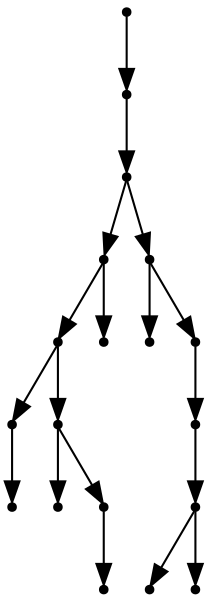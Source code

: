 digraph {
  18 [shape=point];
  17 [shape=point];
  16 [shape=point];
  8 [shape=point];
  6 [shape=point];
  1 [shape=point];
  0 [shape=point];
  5 [shape=point];
  2 [shape=point];
  4 [shape=point];
  3 [shape=point];
  7 [shape=point];
  15 [shape=point];
  9 [shape=point];
  14 [shape=point];
  13 [shape=point];
  12 [shape=point];
  10 [shape=point];
  11 [shape=point];
18 -> 17;
17 -> 16;
16 -> 8;
8 -> 6;
6 -> 1;
1 -> 0;
6 -> 5;
5 -> 2;
5 -> 4;
4 -> 3;
8 -> 7;
16 -> 15;
15 -> 9;
15 -> 14;
14 -> 13;
13 -> 12;
12 -> 10;
12 -> 11;
}
